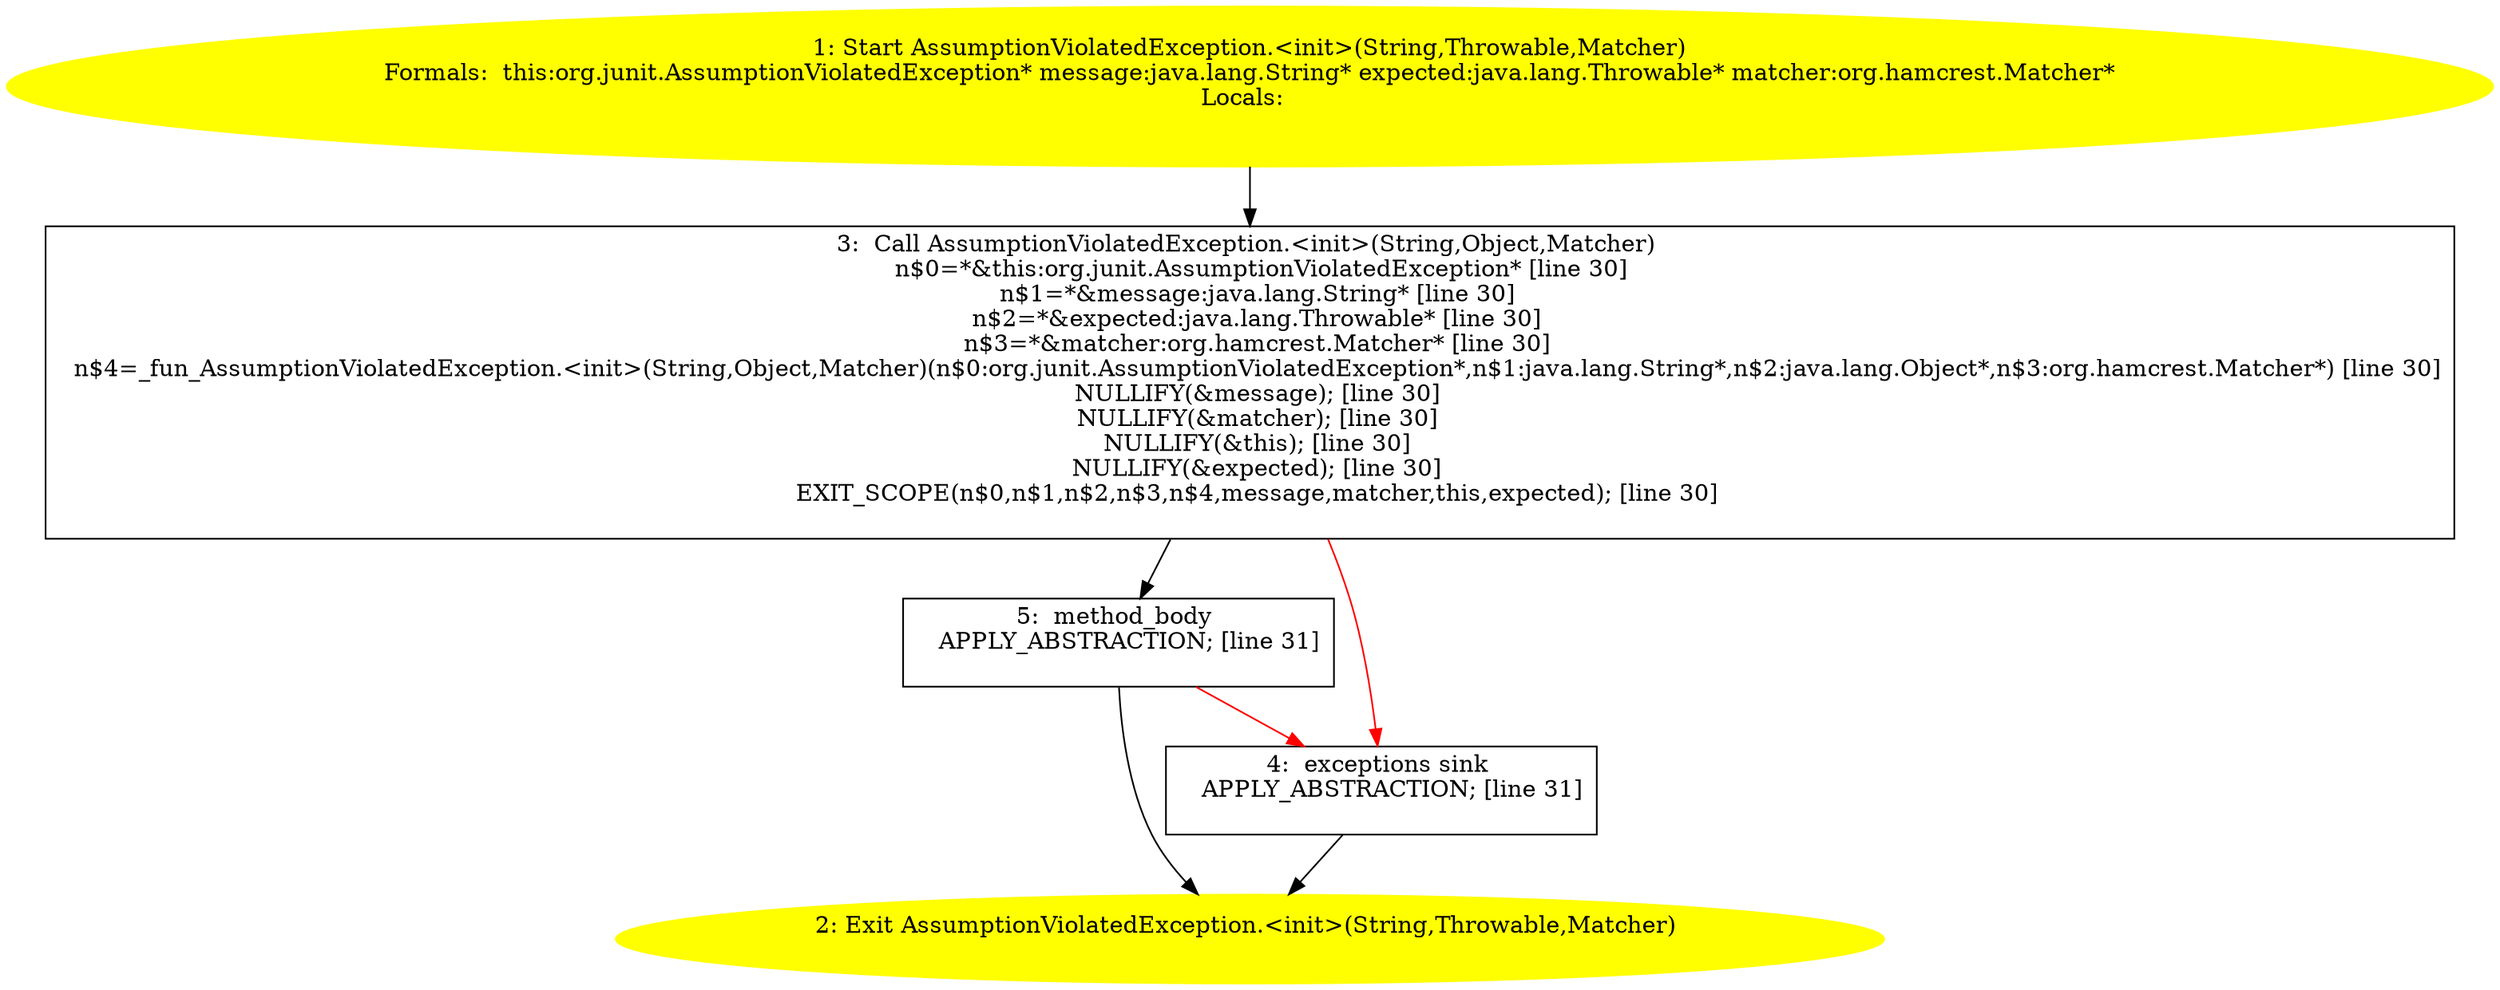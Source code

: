 /* @generated */
digraph cfg {
"org.junit.AssumptionViolatedException.<init>(java.lang.String,java.lang.Throwable,org.hamcrest.Match.c104db2e6a359eb83139b04f9b039742_1" [label="1: Start AssumptionViolatedException.<init>(String,Throwable,Matcher)\nFormals:  this:org.junit.AssumptionViolatedException* message:java.lang.String* expected:java.lang.Throwable* matcher:org.hamcrest.Matcher*\nLocals:  \n  " color=yellow style=filled]
	

	 "org.junit.AssumptionViolatedException.<init>(java.lang.String,java.lang.Throwable,org.hamcrest.Match.c104db2e6a359eb83139b04f9b039742_1" -> "org.junit.AssumptionViolatedException.<init>(java.lang.String,java.lang.Throwable,org.hamcrest.Match.c104db2e6a359eb83139b04f9b039742_3" ;
"org.junit.AssumptionViolatedException.<init>(java.lang.String,java.lang.Throwable,org.hamcrest.Match.c104db2e6a359eb83139b04f9b039742_2" [label="2: Exit AssumptionViolatedException.<init>(String,Throwable,Matcher) \n  " color=yellow style=filled]
	

"org.junit.AssumptionViolatedException.<init>(java.lang.String,java.lang.Throwable,org.hamcrest.Match.c104db2e6a359eb83139b04f9b039742_3" [label="3:  Call AssumptionViolatedException.<init>(String,Object,Matcher) \n   n$0=*&this:org.junit.AssumptionViolatedException* [line 30]\n  n$1=*&message:java.lang.String* [line 30]\n  n$2=*&expected:java.lang.Throwable* [line 30]\n  n$3=*&matcher:org.hamcrest.Matcher* [line 30]\n  n$4=_fun_AssumptionViolatedException.<init>(String,Object,Matcher)(n$0:org.junit.AssumptionViolatedException*,n$1:java.lang.String*,n$2:java.lang.Object*,n$3:org.hamcrest.Matcher*) [line 30]\n  NULLIFY(&message); [line 30]\n  NULLIFY(&matcher); [line 30]\n  NULLIFY(&this); [line 30]\n  NULLIFY(&expected); [line 30]\n  EXIT_SCOPE(n$0,n$1,n$2,n$3,n$4,message,matcher,this,expected); [line 30]\n " shape="box"]
	

	 "org.junit.AssumptionViolatedException.<init>(java.lang.String,java.lang.Throwable,org.hamcrest.Match.c104db2e6a359eb83139b04f9b039742_3" -> "org.junit.AssumptionViolatedException.<init>(java.lang.String,java.lang.Throwable,org.hamcrest.Match.c104db2e6a359eb83139b04f9b039742_5" ;
	 "org.junit.AssumptionViolatedException.<init>(java.lang.String,java.lang.Throwable,org.hamcrest.Match.c104db2e6a359eb83139b04f9b039742_3" -> "org.junit.AssumptionViolatedException.<init>(java.lang.String,java.lang.Throwable,org.hamcrest.Match.c104db2e6a359eb83139b04f9b039742_4" [color="red" ];
"org.junit.AssumptionViolatedException.<init>(java.lang.String,java.lang.Throwable,org.hamcrest.Match.c104db2e6a359eb83139b04f9b039742_4" [label="4:  exceptions sink \n   APPLY_ABSTRACTION; [line 31]\n " shape="box"]
	

	 "org.junit.AssumptionViolatedException.<init>(java.lang.String,java.lang.Throwable,org.hamcrest.Match.c104db2e6a359eb83139b04f9b039742_4" -> "org.junit.AssumptionViolatedException.<init>(java.lang.String,java.lang.Throwable,org.hamcrest.Match.c104db2e6a359eb83139b04f9b039742_2" ;
"org.junit.AssumptionViolatedException.<init>(java.lang.String,java.lang.Throwable,org.hamcrest.Match.c104db2e6a359eb83139b04f9b039742_5" [label="5:  method_body \n   APPLY_ABSTRACTION; [line 31]\n " shape="box"]
	

	 "org.junit.AssumptionViolatedException.<init>(java.lang.String,java.lang.Throwable,org.hamcrest.Match.c104db2e6a359eb83139b04f9b039742_5" -> "org.junit.AssumptionViolatedException.<init>(java.lang.String,java.lang.Throwable,org.hamcrest.Match.c104db2e6a359eb83139b04f9b039742_2" ;
	 "org.junit.AssumptionViolatedException.<init>(java.lang.String,java.lang.Throwable,org.hamcrest.Match.c104db2e6a359eb83139b04f9b039742_5" -> "org.junit.AssumptionViolatedException.<init>(java.lang.String,java.lang.Throwable,org.hamcrest.Match.c104db2e6a359eb83139b04f9b039742_4" [color="red" ];
}
